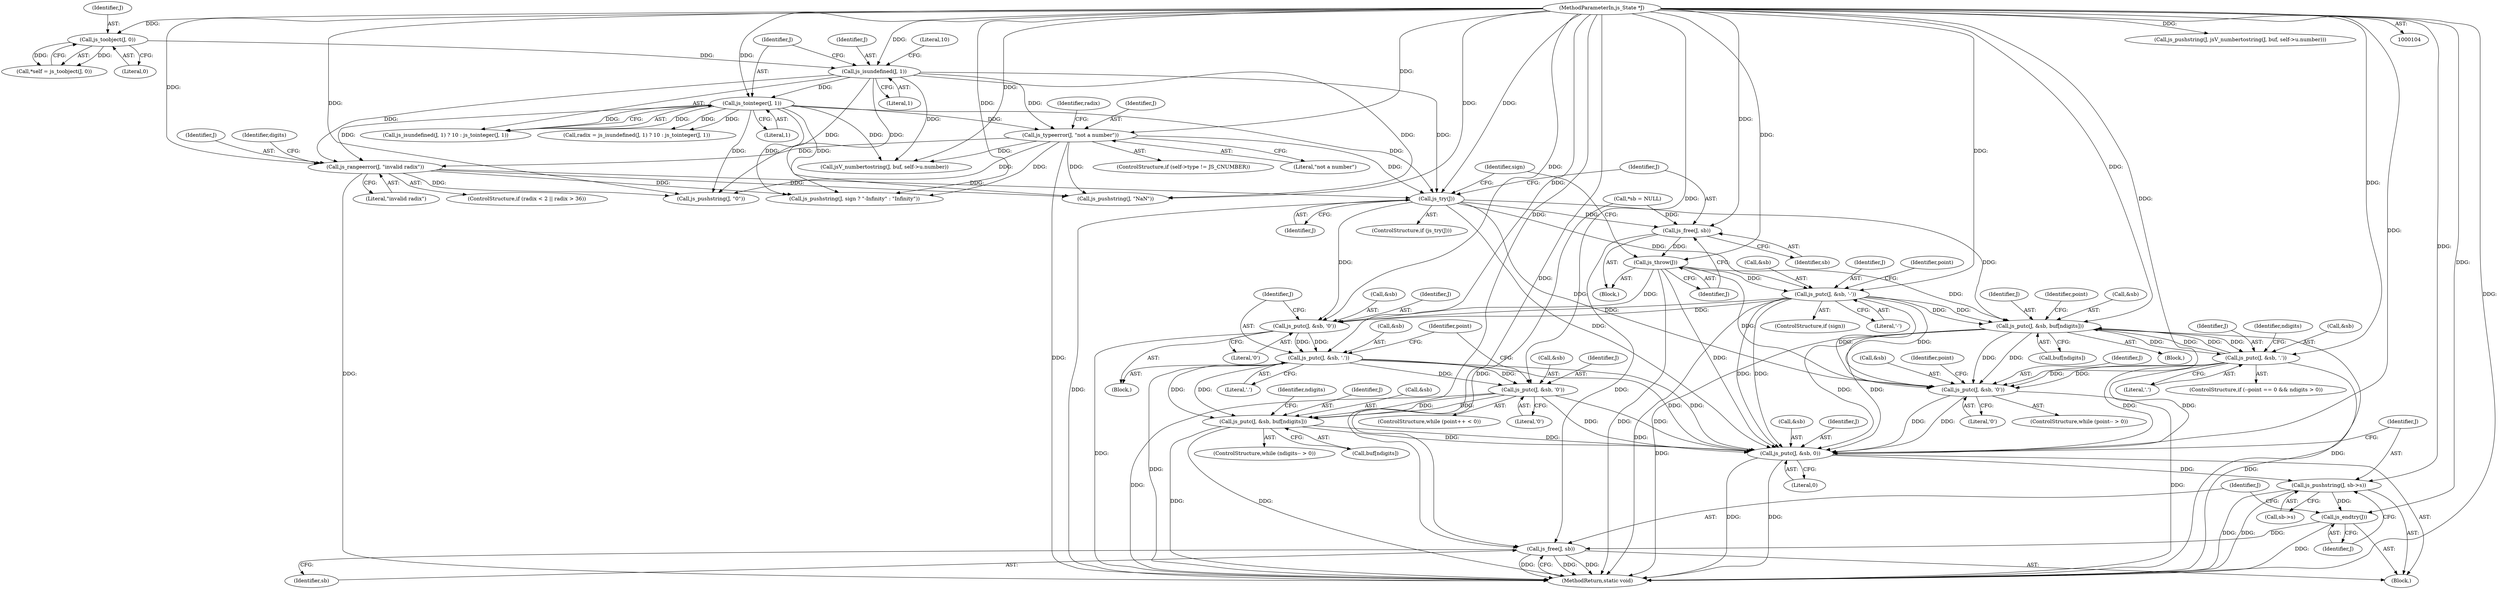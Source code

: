 digraph "0_mujs_da632ca08f240590d2dec786722ed08486ce1be6@pointer" {
"1000311" [label="(Call,js_try(J))"];
"1000158" [label="(Call,js_rangeerror(J, \"invalid radix\"))"];
"1000118" [label="(Call,js_isundefined(J, 1))"];
"1000111" [label="(Call,js_toobject(J, 0))"];
"1000105" [label="(MethodParameterIn,js_State *J)"];
"1000122" [label="(Call,js_tointeger(J, 1))"];
"1000131" [label="(Call,js_typeerror(J, \"not a number\"))"];
"1000314" [label="(Call,js_free(J, sb))"];
"1000317" [label="(Call,js_throw(J))"];
"1000321" [label="(Call,js_putc(J, &sb, '-'))"];
"1000331" [label="(Call,js_putc(J, &sb, '0'))"];
"1000336" [label="(Call,js_putc(J, &sb, '.'))"];
"1000346" [label="(Call,js_putc(J, &sb, '0'))"];
"1000356" [label="(Call,js_putc(J, &sb, buf[ndigits]))"];
"1000402" [label="(Call,js_putc(J, &sb, 0))"];
"1000407" [label="(Call,js_pushstring(J, sb->s))"];
"1000412" [label="(Call,js_endtry(J))"];
"1000414" [label="(Call,js_free(J, sb))"];
"1000371" [label="(Call,js_putc(J, &sb, buf[ndigits]))"];
"1000387" [label="(Call,js_putc(J, &sb, '.'))"];
"1000397" [label="(Call,js_putc(J, &sb, '0'))"];
"1000325" [label="(Literal,'-')"];
"1000221" [label="(Call,js_pushstring(J, sign ? \"-Infinity\" : \"Infinity\"))"];
"1000317" [label="(Call,js_throw(J))"];
"1000413" [label="(Identifier,J)"];
"1000133" [label="(Literal,\"not a number\")"];
"1000340" [label="(Literal,'.')"];
"1000368" [label="(Identifier,ndigits)"];
"1000322" [label="(Identifier,J)"];
"1000415" [label="(Identifier,J)"];
"1000124" [label="(Literal,1)"];
"1000341" [label="(ControlStructure,while (point++ < 0))"];
"1000320" [label="(Identifier,sign)"];
"1000185" [label="(Call,*sb = NULL)"];
"1000150" [label="(ControlStructure,if (radix < 2 || radix > 36))"];
"1000118" [label="(Call,js_isundefined(J, 1))"];
"1000404" [label="(Call,&sb)"];
"1000389" [label="(Call,&sb)"];
"1000139" [label="(Call,js_pushstring(J, jsV_numbertostring(J, buf, self->u.number)))"];
"1000402" [label="(Call,js_putc(J, &sb, 0))"];
"1000360" [label="(Call,buf[ndigits])"];
"1000321" [label="(Call,js_putc(J, &sb, '-'))"];
"1000388" [label="(Identifier,J)"];
"1000160" [label="(Literal,\"invalid radix\")"];
"1000346" [label="(Call,js_putc(J, &sb, '0'))"];
"1000123" [label="(Identifier,J)"];
"1000338" [label="(Call,&sb)"];
"1000315" [label="(Identifier,J)"];
"1000125" [label="(ControlStructure,if (self->type != JS_CNUMBER))"];
"1000161" [label="(Block,)"];
"1000111" [label="(Call,js_toobject(J, 0))"];
"1000164" [label="(Identifier,digits)"];
"1000318" [label="(Identifier,J)"];
"1000403" [label="(Identifier,J)"];
"1000112" [label="(Identifier,J)"];
"1000354" [label="(Identifier,ndigits)"];
"1000375" [label="(Call,buf[ndigits])"];
"1000205" [label="(Call,js_pushstring(J, \"0\"))"];
"1000158" [label="(Call,js_rangeerror(J, \"invalid radix\"))"];
"1000141" [label="(Call,jsV_numbertostring(J, buf, self->u.number))"];
"1000373" [label="(Call,&sb)"];
"1000351" [label="(ControlStructure,while (ndigits-- > 0))"];
"1000122" [label="(Call,js_tointeger(J, 1))"];
"1000330" [label="(Block,)"];
"1000109" [label="(Call,*self = js_toobject(J, 0))"];
"1000387" [label="(Call,js_putc(J, &sb, '.'))"];
"1000344" [label="(Identifier,point)"];
"1000347" [label="(Identifier,J)"];
"1000113" [label="(Literal,0)"];
"1000117" [label="(Call,js_isundefined(J, 1) ? 10 : js_tointeger(J, 1))"];
"1000312" [label="(Identifier,J)"];
"1000408" [label="(Identifier,J)"];
"1000332" [label="(Identifier,J)"];
"1000316" [label="(Identifier,sb)"];
"1000311" [label="(Call,js_try(J))"];
"1000314" [label="(Call,js_free(J, sb))"];
"1000120" [label="(Literal,1)"];
"1000391" [label="(Literal,'.')"];
"1000414" [label="(Call,js_free(J, sb))"];
"1000115" [label="(Call,radix = js_isundefined(J, 1) ? 10 : js_tointeger(J, 1))"];
"1000159" [label="(Identifier,J)"];
"1000336" [label="(Call,js_putc(J, &sb, '.'))"];
"1000328" [label="(Identifier,point)"];
"1000372" [label="(Identifier,J)"];
"1000337" [label="(Identifier,J)"];
"1000121" [label="(Literal,10)"];
"1000119" [label="(Identifier,J)"];
"1000397" [label="(Call,js_putc(J, &sb, '0'))"];
"1000370" [label="(Block,)"];
"1000398" [label="(Identifier,J)"];
"1000350" [label="(Literal,'0')"];
"1000406" [label="(Literal,0)"];
"1000323" [label="(Call,&sb)"];
"1000401" [label="(Literal,'0')"];
"1000392" [label="(ControlStructure,while (point-- > 0))"];
"1000136" [label="(Identifier,radix)"];
"1000333" [label="(Call,&sb)"];
"1000213" [label="(Call,js_pushstring(J, \"NaN\"))"];
"1000132" [label="(Identifier,J)"];
"1000358" [label="(Call,&sb)"];
"1000356" [label="(Call,js_putc(J, &sb, buf[ndigits]))"];
"1000357" [label="(Identifier,J)"];
"1000399" [label="(Call,&sb)"];
"1000417" [label="(MethodReturn,static void)"];
"1000409" [label="(Call,sb->s)"];
"1000131" [label="(Call,js_typeerror(J, \"not a number\"))"];
"1000313" [label="(Block,)"];
"1000310" [label="(ControlStructure,if (js_try(J)))"];
"1000371" [label="(Call,js_putc(J, &sb, buf[ndigits]))"];
"1000416" [label="(Identifier,sb)"];
"1000382" [label="(Identifier,point)"];
"1000331" [label="(Call,js_putc(J, &sb, '0'))"];
"1000412" [label="(Call,js_endtry(J))"];
"1000395" [label="(Identifier,point)"];
"1000378" [label="(ControlStructure,if (--point == 0 && ndigits > 0))"];
"1000407" [label="(Call,js_pushstring(J, sb->s))"];
"1000319" [label="(ControlStructure,if (sign))"];
"1000105" [label="(MethodParameterIn,js_State *J)"];
"1000335" [label="(Literal,'0')"];
"1000348" [label="(Call,&sb)"];
"1000311" -> "1000310"  [label="AST: "];
"1000311" -> "1000312"  [label="CFG: "];
"1000312" -> "1000311"  [label="AST: "];
"1000315" -> "1000311"  [label="CFG: "];
"1000320" -> "1000311"  [label="CFG: "];
"1000311" -> "1000417"  [label="DDG: "];
"1000158" -> "1000311"  [label="DDG: "];
"1000118" -> "1000311"  [label="DDG: "];
"1000122" -> "1000311"  [label="DDG: "];
"1000131" -> "1000311"  [label="DDG: "];
"1000105" -> "1000311"  [label="DDG: "];
"1000311" -> "1000314"  [label="DDG: "];
"1000311" -> "1000321"  [label="DDG: "];
"1000311" -> "1000331"  [label="DDG: "];
"1000311" -> "1000371"  [label="DDG: "];
"1000311" -> "1000397"  [label="DDG: "];
"1000311" -> "1000402"  [label="DDG: "];
"1000158" -> "1000150"  [label="AST: "];
"1000158" -> "1000160"  [label="CFG: "];
"1000159" -> "1000158"  [label="AST: "];
"1000160" -> "1000158"  [label="AST: "];
"1000164" -> "1000158"  [label="CFG: "];
"1000158" -> "1000417"  [label="DDG: "];
"1000118" -> "1000158"  [label="DDG: "];
"1000122" -> "1000158"  [label="DDG: "];
"1000131" -> "1000158"  [label="DDG: "];
"1000105" -> "1000158"  [label="DDG: "];
"1000158" -> "1000205"  [label="DDG: "];
"1000158" -> "1000213"  [label="DDG: "];
"1000158" -> "1000221"  [label="DDG: "];
"1000118" -> "1000117"  [label="AST: "];
"1000118" -> "1000120"  [label="CFG: "];
"1000119" -> "1000118"  [label="AST: "];
"1000120" -> "1000118"  [label="AST: "];
"1000121" -> "1000118"  [label="CFG: "];
"1000123" -> "1000118"  [label="CFG: "];
"1000111" -> "1000118"  [label="DDG: "];
"1000105" -> "1000118"  [label="DDG: "];
"1000118" -> "1000122"  [label="DDG: "];
"1000118" -> "1000131"  [label="DDG: "];
"1000118" -> "1000141"  [label="DDG: "];
"1000118" -> "1000205"  [label="DDG: "];
"1000118" -> "1000213"  [label="DDG: "];
"1000118" -> "1000221"  [label="DDG: "];
"1000111" -> "1000109"  [label="AST: "];
"1000111" -> "1000113"  [label="CFG: "];
"1000112" -> "1000111"  [label="AST: "];
"1000113" -> "1000111"  [label="AST: "];
"1000109" -> "1000111"  [label="CFG: "];
"1000111" -> "1000109"  [label="DDG: "];
"1000111" -> "1000109"  [label="DDG: "];
"1000105" -> "1000111"  [label="DDG: "];
"1000105" -> "1000104"  [label="AST: "];
"1000105" -> "1000417"  [label="DDG: "];
"1000105" -> "1000122"  [label="DDG: "];
"1000105" -> "1000131"  [label="DDG: "];
"1000105" -> "1000139"  [label="DDG: "];
"1000105" -> "1000141"  [label="DDG: "];
"1000105" -> "1000205"  [label="DDG: "];
"1000105" -> "1000213"  [label="DDG: "];
"1000105" -> "1000221"  [label="DDG: "];
"1000105" -> "1000314"  [label="DDG: "];
"1000105" -> "1000317"  [label="DDG: "];
"1000105" -> "1000321"  [label="DDG: "];
"1000105" -> "1000331"  [label="DDG: "];
"1000105" -> "1000336"  [label="DDG: "];
"1000105" -> "1000346"  [label="DDG: "];
"1000105" -> "1000356"  [label="DDG: "];
"1000105" -> "1000371"  [label="DDG: "];
"1000105" -> "1000387"  [label="DDG: "];
"1000105" -> "1000397"  [label="DDG: "];
"1000105" -> "1000402"  [label="DDG: "];
"1000105" -> "1000407"  [label="DDG: "];
"1000105" -> "1000412"  [label="DDG: "];
"1000105" -> "1000414"  [label="DDG: "];
"1000122" -> "1000117"  [label="AST: "];
"1000122" -> "1000124"  [label="CFG: "];
"1000123" -> "1000122"  [label="AST: "];
"1000124" -> "1000122"  [label="AST: "];
"1000117" -> "1000122"  [label="CFG: "];
"1000122" -> "1000115"  [label="DDG: "];
"1000122" -> "1000115"  [label="DDG: "];
"1000122" -> "1000117"  [label="DDG: "];
"1000122" -> "1000117"  [label="DDG: "];
"1000122" -> "1000131"  [label="DDG: "];
"1000122" -> "1000141"  [label="DDG: "];
"1000122" -> "1000205"  [label="DDG: "];
"1000122" -> "1000213"  [label="DDG: "];
"1000122" -> "1000221"  [label="DDG: "];
"1000131" -> "1000125"  [label="AST: "];
"1000131" -> "1000133"  [label="CFG: "];
"1000132" -> "1000131"  [label="AST: "];
"1000133" -> "1000131"  [label="AST: "];
"1000136" -> "1000131"  [label="CFG: "];
"1000131" -> "1000417"  [label="DDG: "];
"1000131" -> "1000141"  [label="DDG: "];
"1000131" -> "1000205"  [label="DDG: "];
"1000131" -> "1000213"  [label="DDG: "];
"1000131" -> "1000221"  [label="DDG: "];
"1000314" -> "1000313"  [label="AST: "];
"1000314" -> "1000316"  [label="CFG: "];
"1000315" -> "1000314"  [label="AST: "];
"1000316" -> "1000314"  [label="AST: "];
"1000318" -> "1000314"  [label="CFG: "];
"1000185" -> "1000314"  [label="DDG: "];
"1000314" -> "1000317"  [label="DDG: "];
"1000314" -> "1000414"  [label="DDG: "];
"1000317" -> "1000313"  [label="AST: "];
"1000317" -> "1000318"  [label="CFG: "];
"1000318" -> "1000317"  [label="AST: "];
"1000320" -> "1000317"  [label="CFG: "];
"1000317" -> "1000417"  [label="DDG: "];
"1000317" -> "1000321"  [label="DDG: "];
"1000317" -> "1000331"  [label="DDG: "];
"1000317" -> "1000371"  [label="DDG: "];
"1000317" -> "1000397"  [label="DDG: "];
"1000317" -> "1000402"  [label="DDG: "];
"1000321" -> "1000319"  [label="AST: "];
"1000321" -> "1000325"  [label="CFG: "];
"1000322" -> "1000321"  [label="AST: "];
"1000323" -> "1000321"  [label="AST: "];
"1000325" -> "1000321"  [label="AST: "];
"1000328" -> "1000321"  [label="CFG: "];
"1000321" -> "1000417"  [label="DDG: "];
"1000321" -> "1000331"  [label="DDG: "];
"1000321" -> "1000331"  [label="DDG: "];
"1000321" -> "1000371"  [label="DDG: "];
"1000321" -> "1000371"  [label="DDG: "];
"1000321" -> "1000397"  [label="DDG: "];
"1000321" -> "1000397"  [label="DDG: "];
"1000321" -> "1000402"  [label="DDG: "];
"1000321" -> "1000402"  [label="DDG: "];
"1000331" -> "1000330"  [label="AST: "];
"1000331" -> "1000335"  [label="CFG: "];
"1000332" -> "1000331"  [label="AST: "];
"1000333" -> "1000331"  [label="AST: "];
"1000335" -> "1000331"  [label="AST: "];
"1000337" -> "1000331"  [label="CFG: "];
"1000331" -> "1000417"  [label="DDG: "];
"1000331" -> "1000336"  [label="DDG: "];
"1000331" -> "1000336"  [label="DDG: "];
"1000336" -> "1000330"  [label="AST: "];
"1000336" -> "1000340"  [label="CFG: "];
"1000337" -> "1000336"  [label="AST: "];
"1000338" -> "1000336"  [label="AST: "];
"1000340" -> "1000336"  [label="AST: "];
"1000344" -> "1000336"  [label="CFG: "];
"1000336" -> "1000417"  [label="DDG: "];
"1000336" -> "1000346"  [label="DDG: "];
"1000336" -> "1000346"  [label="DDG: "];
"1000336" -> "1000356"  [label="DDG: "];
"1000336" -> "1000356"  [label="DDG: "];
"1000336" -> "1000402"  [label="DDG: "];
"1000336" -> "1000402"  [label="DDG: "];
"1000346" -> "1000341"  [label="AST: "];
"1000346" -> "1000350"  [label="CFG: "];
"1000347" -> "1000346"  [label="AST: "];
"1000348" -> "1000346"  [label="AST: "];
"1000350" -> "1000346"  [label="AST: "];
"1000344" -> "1000346"  [label="CFG: "];
"1000346" -> "1000417"  [label="DDG: "];
"1000346" -> "1000356"  [label="DDG: "];
"1000346" -> "1000356"  [label="DDG: "];
"1000346" -> "1000402"  [label="DDG: "];
"1000346" -> "1000402"  [label="DDG: "];
"1000356" -> "1000351"  [label="AST: "];
"1000356" -> "1000360"  [label="CFG: "];
"1000357" -> "1000356"  [label="AST: "];
"1000358" -> "1000356"  [label="AST: "];
"1000360" -> "1000356"  [label="AST: "];
"1000354" -> "1000356"  [label="CFG: "];
"1000356" -> "1000417"  [label="DDG: "];
"1000356" -> "1000417"  [label="DDG: "];
"1000356" -> "1000402"  [label="DDG: "];
"1000356" -> "1000402"  [label="DDG: "];
"1000402" -> "1000161"  [label="AST: "];
"1000402" -> "1000406"  [label="CFG: "];
"1000403" -> "1000402"  [label="AST: "];
"1000404" -> "1000402"  [label="AST: "];
"1000406" -> "1000402"  [label="AST: "];
"1000408" -> "1000402"  [label="CFG: "];
"1000402" -> "1000417"  [label="DDG: "];
"1000402" -> "1000417"  [label="DDG: "];
"1000397" -> "1000402"  [label="DDG: "];
"1000397" -> "1000402"  [label="DDG: "];
"1000387" -> "1000402"  [label="DDG: "];
"1000387" -> "1000402"  [label="DDG: "];
"1000371" -> "1000402"  [label="DDG: "];
"1000371" -> "1000402"  [label="DDG: "];
"1000402" -> "1000407"  [label="DDG: "];
"1000407" -> "1000161"  [label="AST: "];
"1000407" -> "1000409"  [label="CFG: "];
"1000408" -> "1000407"  [label="AST: "];
"1000409" -> "1000407"  [label="AST: "];
"1000413" -> "1000407"  [label="CFG: "];
"1000407" -> "1000417"  [label="DDG: "];
"1000407" -> "1000417"  [label="DDG: "];
"1000407" -> "1000412"  [label="DDG: "];
"1000412" -> "1000161"  [label="AST: "];
"1000412" -> "1000413"  [label="CFG: "];
"1000413" -> "1000412"  [label="AST: "];
"1000415" -> "1000412"  [label="CFG: "];
"1000412" -> "1000417"  [label="DDG: "];
"1000412" -> "1000414"  [label="DDG: "];
"1000414" -> "1000161"  [label="AST: "];
"1000414" -> "1000416"  [label="CFG: "];
"1000415" -> "1000414"  [label="AST: "];
"1000416" -> "1000414"  [label="AST: "];
"1000417" -> "1000414"  [label="CFG: "];
"1000414" -> "1000417"  [label="DDG: "];
"1000414" -> "1000417"  [label="DDG: "];
"1000414" -> "1000417"  [label="DDG: "];
"1000185" -> "1000414"  [label="DDG: "];
"1000371" -> "1000370"  [label="AST: "];
"1000371" -> "1000375"  [label="CFG: "];
"1000372" -> "1000371"  [label="AST: "];
"1000373" -> "1000371"  [label="AST: "];
"1000375" -> "1000371"  [label="AST: "];
"1000382" -> "1000371"  [label="CFG: "];
"1000371" -> "1000417"  [label="DDG: "];
"1000371" -> "1000417"  [label="DDG: "];
"1000387" -> "1000371"  [label="DDG: "];
"1000387" -> "1000371"  [label="DDG: "];
"1000371" -> "1000387"  [label="DDG: "];
"1000371" -> "1000387"  [label="DDG: "];
"1000371" -> "1000397"  [label="DDG: "];
"1000371" -> "1000397"  [label="DDG: "];
"1000387" -> "1000378"  [label="AST: "];
"1000387" -> "1000391"  [label="CFG: "];
"1000388" -> "1000387"  [label="AST: "];
"1000389" -> "1000387"  [label="AST: "];
"1000391" -> "1000387"  [label="AST: "];
"1000368" -> "1000387"  [label="CFG: "];
"1000387" -> "1000417"  [label="DDG: "];
"1000387" -> "1000397"  [label="DDG: "];
"1000387" -> "1000397"  [label="DDG: "];
"1000397" -> "1000392"  [label="AST: "];
"1000397" -> "1000401"  [label="CFG: "];
"1000398" -> "1000397"  [label="AST: "];
"1000399" -> "1000397"  [label="AST: "];
"1000401" -> "1000397"  [label="AST: "];
"1000395" -> "1000397"  [label="CFG: "];
"1000397" -> "1000417"  [label="DDG: "];
}
